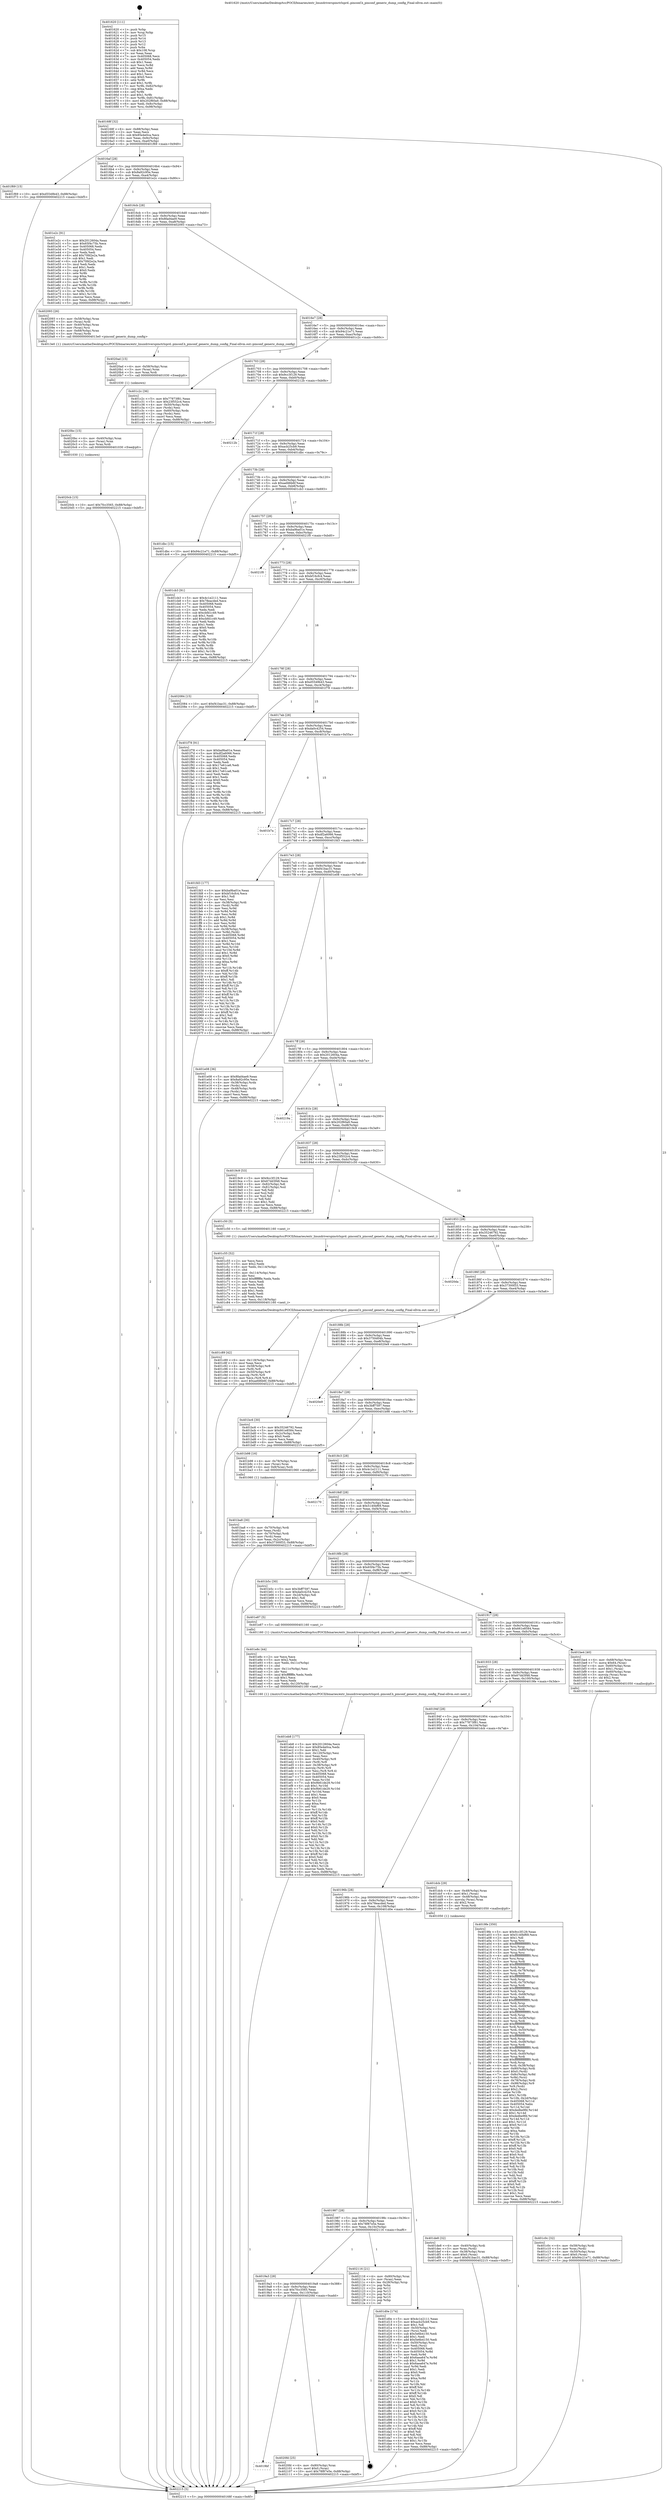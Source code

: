 digraph "0x401620" {
  label = "0x401620 (/mnt/c/Users/mathe/Desktop/tcc/POCII/binaries/extr_linuxdriverspinctrlsprd..pinconf.h_pinconf_generic_dump_config_Final-ollvm.out::main(0))"
  labelloc = "t"
  node[shape=record]

  Entry [label="",width=0.3,height=0.3,shape=circle,fillcolor=black,style=filled]
  "0x40168f" [label="{
     0x40168f [32]\l
     | [instrs]\l
     &nbsp;&nbsp;0x40168f \<+6\>: mov -0x88(%rbp),%eax\l
     &nbsp;&nbsp;0x401695 \<+2\>: mov %eax,%ecx\l
     &nbsp;&nbsp;0x401697 \<+6\>: sub $0x85e4e0ca,%ecx\l
     &nbsp;&nbsp;0x40169d \<+6\>: mov %eax,-0x9c(%rbp)\l
     &nbsp;&nbsp;0x4016a3 \<+6\>: mov %ecx,-0xa0(%rbp)\l
     &nbsp;&nbsp;0x4016a9 \<+6\>: je 0000000000401f69 \<main+0x949\>\l
  }"]
  "0x401f69" [label="{
     0x401f69 [15]\l
     | [instrs]\l
     &nbsp;&nbsp;0x401f69 \<+10\>: movl $0xd5549b43,-0x88(%rbp)\l
     &nbsp;&nbsp;0x401f73 \<+5\>: jmp 0000000000402215 \<main+0xbf5\>\l
  }"]
  "0x4016af" [label="{
     0x4016af [28]\l
     | [instrs]\l
     &nbsp;&nbsp;0x4016af \<+5\>: jmp 00000000004016b4 \<main+0x94\>\l
     &nbsp;&nbsp;0x4016b4 \<+6\>: mov -0x9c(%rbp),%eax\l
     &nbsp;&nbsp;0x4016ba \<+5\>: sub $0x8a92c95e,%eax\l
     &nbsp;&nbsp;0x4016bf \<+6\>: mov %eax,-0xa4(%rbp)\l
     &nbsp;&nbsp;0x4016c5 \<+6\>: je 0000000000401e2c \<main+0x80c\>\l
  }"]
  Exit [label="",width=0.3,height=0.3,shape=circle,fillcolor=black,style=filled,peripheries=2]
  "0x401e2c" [label="{
     0x401e2c [91]\l
     | [instrs]\l
     &nbsp;&nbsp;0x401e2c \<+5\>: mov $0x2012604a,%eax\l
     &nbsp;&nbsp;0x401e31 \<+5\>: mov $0x65f4c75b,%ecx\l
     &nbsp;&nbsp;0x401e36 \<+7\>: mov 0x405068,%edx\l
     &nbsp;&nbsp;0x401e3d \<+7\>: mov 0x405054,%esi\l
     &nbsp;&nbsp;0x401e44 \<+2\>: mov %edx,%edi\l
     &nbsp;&nbsp;0x401e46 \<+6\>: add $0x70fd2e2a,%edi\l
     &nbsp;&nbsp;0x401e4c \<+3\>: sub $0x1,%edi\l
     &nbsp;&nbsp;0x401e4f \<+6\>: sub $0x70fd2e2a,%edi\l
     &nbsp;&nbsp;0x401e55 \<+3\>: imul %edi,%edx\l
     &nbsp;&nbsp;0x401e58 \<+3\>: and $0x1,%edx\l
     &nbsp;&nbsp;0x401e5b \<+3\>: cmp $0x0,%edx\l
     &nbsp;&nbsp;0x401e5e \<+4\>: sete %r8b\l
     &nbsp;&nbsp;0x401e62 \<+3\>: cmp $0xa,%esi\l
     &nbsp;&nbsp;0x401e65 \<+4\>: setl %r9b\l
     &nbsp;&nbsp;0x401e69 \<+3\>: mov %r8b,%r10b\l
     &nbsp;&nbsp;0x401e6c \<+3\>: and %r9b,%r10b\l
     &nbsp;&nbsp;0x401e6f \<+3\>: xor %r9b,%r8b\l
     &nbsp;&nbsp;0x401e72 \<+3\>: or %r8b,%r10b\l
     &nbsp;&nbsp;0x401e75 \<+4\>: test $0x1,%r10b\l
     &nbsp;&nbsp;0x401e79 \<+3\>: cmovne %ecx,%eax\l
     &nbsp;&nbsp;0x401e7c \<+6\>: mov %eax,-0x88(%rbp)\l
     &nbsp;&nbsp;0x401e82 \<+5\>: jmp 0000000000402215 \<main+0xbf5\>\l
  }"]
  "0x4016cb" [label="{
     0x4016cb [28]\l
     | [instrs]\l
     &nbsp;&nbsp;0x4016cb \<+5\>: jmp 00000000004016d0 \<main+0xb0\>\l
     &nbsp;&nbsp;0x4016d0 \<+6\>: mov -0x9c(%rbp),%eax\l
     &nbsp;&nbsp;0x4016d6 \<+5\>: sub $0x8fad4ae9,%eax\l
     &nbsp;&nbsp;0x4016db \<+6\>: mov %eax,-0xa8(%rbp)\l
     &nbsp;&nbsp;0x4016e1 \<+6\>: je 0000000000402093 \<main+0xa73\>\l
  }"]
  "0x4019bf" [label="{
     0x4019bf\l
  }", style=dashed]
  "0x402093" [label="{
     0x402093 [26]\l
     | [instrs]\l
     &nbsp;&nbsp;0x402093 \<+4\>: mov -0x58(%rbp),%rax\l
     &nbsp;&nbsp;0x402097 \<+3\>: mov (%rax),%rdi\l
     &nbsp;&nbsp;0x40209a \<+4\>: mov -0x40(%rbp),%rax\l
     &nbsp;&nbsp;0x40209e \<+3\>: mov (%rax),%rsi\l
     &nbsp;&nbsp;0x4020a1 \<+4\>: mov -0x68(%rbp),%rax\l
     &nbsp;&nbsp;0x4020a5 \<+3\>: mov (%rax),%rdx\l
     &nbsp;&nbsp;0x4020a8 \<+5\>: call 00000000004013e0 \<pinconf_generic_dump_config\>\l
     | [calls]\l
     &nbsp;&nbsp;0x4013e0 \{1\} (/mnt/c/Users/mathe/Desktop/tcc/POCII/binaries/extr_linuxdriverspinctrlsprd..pinconf.h_pinconf_generic_dump_config_Final-ollvm.out::pinconf_generic_dump_config)\l
  }"]
  "0x4016e7" [label="{
     0x4016e7 [28]\l
     | [instrs]\l
     &nbsp;&nbsp;0x4016e7 \<+5\>: jmp 00000000004016ec \<main+0xcc\>\l
     &nbsp;&nbsp;0x4016ec \<+6\>: mov -0x9c(%rbp),%eax\l
     &nbsp;&nbsp;0x4016f2 \<+5\>: sub $0x94c21e71,%eax\l
     &nbsp;&nbsp;0x4016f7 \<+6\>: mov %eax,-0xac(%rbp)\l
     &nbsp;&nbsp;0x4016fd \<+6\>: je 0000000000401c2c \<main+0x60c\>\l
  }"]
  "0x4020fd" [label="{
     0x4020fd [25]\l
     | [instrs]\l
     &nbsp;&nbsp;0x4020fd \<+4\>: mov -0x80(%rbp),%rax\l
     &nbsp;&nbsp;0x402101 \<+6\>: movl $0x0,(%rax)\l
     &nbsp;&nbsp;0x402107 \<+10\>: movl $0x78f87e5e,-0x88(%rbp)\l
     &nbsp;&nbsp;0x402111 \<+5\>: jmp 0000000000402215 \<main+0xbf5\>\l
  }"]
  "0x401c2c" [label="{
     0x401c2c [36]\l
     | [instrs]\l
     &nbsp;&nbsp;0x401c2c \<+5\>: mov $0x77873f81,%eax\l
     &nbsp;&nbsp;0x401c31 \<+5\>: mov $0x23f552c4,%ecx\l
     &nbsp;&nbsp;0x401c36 \<+4\>: mov -0x50(%rbp),%rdx\l
     &nbsp;&nbsp;0x401c3a \<+2\>: mov (%rdx),%esi\l
     &nbsp;&nbsp;0x401c3c \<+4\>: mov -0x60(%rbp),%rdx\l
     &nbsp;&nbsp;0x401c40 \<+2\>: cmp (%rdx),%esi\l
     &nbsp;&nbsp;0x401c42 \<+3\>: cmovl %ecx,%eax\l
     &nbsp;&nbsp;0x401c45 \<+6\>: mov %eax,-0x88(%rbp)\l
     &nbsp;&nbsp;0x401c4b \<+5\>: jmp 0000000000402215 \<main+0xbf5\>\l
  }"]
  "0x401703" [label="{
     0x401703 [28]\l
     | [instrs]\l
     &nbsp;&nbsp;0x401703 \<+5\>: jmp 0000000000401708 \<main+0xe8\>\l
     &nbsp;&nbsp;0x401708 \<+6\>: mov -0x9c(%rbp),%eax\l
     &nbsp;&nbsp;0x40170e \<+5\>: sub $0x9cc3f129,%eax\l
     &nbsp;&nbsp;0x401713 \<+6\>: mov %eax,-0xb0(%rbp)\l
     &nbsp;&nbsp;0x401719 \<+6\>: je 000000000040212b \<main+0xb0b\>\l
  }"]
  "0x4019a3" [label="{
     0x4019a3 [28]\l
     | [instrs]\l
     &nbsp;&nbsp;0x4019a3 \<+5\>: jmp 00000000004019a8 \<main+0x388\>\l
     &nbsp;&nbsp;0x4019a8 \<+6\>: mov -0x9c(%rbp),%eax\l
     &nbsp;&nbsp;0x4019ae \<+5\>: sub $0x7fcc3565,%eax\l
     &nbsp;&nbsp;0x4019b3 \<+6\>: mov %eax,-0x110(%rbp)\l
     &nbsp;&nbsp;0x4019b9 \<+6\>: je 00000000004020fd \<main+0xadd\>\l
  }"]
  "0x40212b" [label="{
     0x40212b\l
  }", style=dashed]
  "0x40171f" [label="{
     0x40171f [28]\l
     | [instrs]\l
     &nbsp;&nbsp;0x40171f \<+5\>: jmp 0000000000401724 \<main+0x104\>\l
     &nbsp;&nbsp;0x401724 \<+6\>: mov -0x9c(%rbp),%eax\l
     &nbsp;&nbsp;0x40172a \<+5\>: sub $0xacb25cb9,%eax\l
     &nbsp;&nbsp;0x40172f \<+6\>: mov %eax,-0xb4(%rbp)\l
     &nbsp;&nbsp;0x401735 \<+6\>: je 0000000000401dbc \<main+0x79c\>\l
  }"]
  "0x402116" [label="{
     0x402116 [21]\l
     | [instrs]\l
     &nbsp;&nbsp;0x402116 \<+4\>: mov -0x80(%rbp),%rax\l
     &nbsp;&nbsp;0x40211a \<+2\>: mov (%rax),%eax\l
     &nbsp;&nbsp;0x40211c \<+4\>: lea -0x28(%rbp),%rsp\l
     &nbsp;&nbsp;0x402120 \<+1\>: pop %rbx\l
     &nbsp;&nbsp;0x402121 \<+2\>: pop %r12\l
     &nbsp;&nbsp;0x402123 \<+2\>: pop %r13\l
     &nbsp;&nbsp;0x402125 \<+2\>: pop %r14\l
     &nbsp;&nbsp;0x402127 \<+2\>: pop %r15\l
     &nbsp;&nbsp;0x402129 \<+1\>: pop %rbp\l
     &nbsp;&nbsp;0x40212a \<+1\>: ret\l
  }"]
  "0x401dbc" [label="{
     0x401dbc [15]\l
     | [instrs]\l
     &nbsp;&nbsp;0x401dbc \<+10\>: movl $0x94c21e71,-0x88(%rbp)\l
     &nbsp;&nbsp;0x401dc6 \<+5\>: jmp 0000000000402215 \<main+0xbf5\>\l
  }"]
  "0x40173b" [label="{
     0x40173b [28]\l
     | [instrs]\l
     &nbsp;&nbsp;0x40173b \<+5\>: jmp 0000000000401740 \<main+0x120\>\l
     &nbsp;&nbsp;0x401740 \<+6\>: mov -0x9c(%rbp),%eax\l
     &nbsp;&nbsp;0x401746 \<+5\>: sub $0xaefd6b6f,%eax\l
     &nbsp;&nbsp;0x40174b \<+6\>: mov %eax,-0xb8(%rbp)\l
     &nbsp;&nbsp;0x401751 \<+6\>: je 0000000000401cb3 \<main+0x693\>\l
  }"]
  "0x4020cb" [label="{
     0x4020cb [15]\l
     | [instrs]\l
     &nbsp;&nbsp;0x4020cb \<+10\>: movl $0x7fcc3565,-0x88(%rbp)\l
     &nbsp;&nbsp;0x4020d5 \<+5\>: jmp 0000000000402215 \<main+0xbf5\>\l
  }"]
  "0x401cb3" [label="{
     0x401cb3 [91]\l
     | [instrs]\l
     &nbsp;&nbsp;0x401cb3 \<+5\>: mov $0x4c1e2111,%eax\l
     &nbsp;&nbsp;0x401cb8 \<+5\>: mov $0x78eacded,%ecx\l
     &nbsp;&nbsp;0x401cbd \<+7\>: mov 0x405068,%edx\l
     &nbsp;&nbsp;0x401cc4 \<+7\>: mov 0x405054,%esi\l
     &nbsp;&nbsp;0x401ccb \<+2\>: mov %edx,%edi\l
     &nbsp;&nbsp;0x401ccd \<+6\>: sub $0xcbfd1c49,%edi\l
     &nbsp;&nbsp;0x401cd3 \<+3\>: sub $0x1,%edi\l
     &nbsp;&nbsp;0x401cd6 \<+6\>: add $0xcbfd1c49,%edi\l
     &nbsp;&nbsp;0x401cdc \<+3\>: imul %edi,%edx\l
     &nbsp;&nbsp;0x401cdf \<+3\>: and $0x1,%edx\l
     &nbsp;&nbsp;0x401ce2 \<+3\>: cmp $0x0,%edx\l
     &nbsp;&nbsp;0x401ce5 \<+4\>: sete %r8b\l
     &nbsp;&nbsp;0x401ce9 \<+3\>: cmp $0xa,%esi\l
     &nbsp;&nbsp;0x401cec \<+4\>: setl %r9b\l
     &nbsp;&nbsp;0x401cf0 \<+3\>: mov %r8b,%r10b\l
     &nbsp;&nbsp;0x401cf3 \<+3\>: and %r9b,%r10b\l
     &nbsp;&nbsp;0x401cf6 \<+3\>: xor %r9b,%r8b\l
     &nbsp;&nbsp;0x401cf9 \<+3\>: or %r8b,%r10b\l
     &nbsp;&nbsp;0x401cfc \<+4\>: test $0x1,%r10b\l
     &nbsp;&nbsp;0x401d00 \<+3\>: cmovne %ecx,%eax\l
     &nbsp;&nbsp;0x401d03 \<+6\>: mov %eax,-0x88(%rbp)\l
     &nbsp;&nbsp;0x401d09 \<+5\>: jmp 0000000000402215 \<main+0xbf5\>\l
  }"]
  "0x401757" [label="{
     0x401757 [28]\l
     | [instrs]\l
     &nbsp;&nbsp;0x401757 \<+5\>: jmp 000000000040175c \<main+0x13c\>\l
     &nbsp;&nbsp;0x40175c \<+6\>: mov -0x9c(%rbp),%eax\l
     &nbsp;&nbsp;0x401762 \<+5\>: sub $0xba9ba01e,%eax\l
     &nbsp;&nbsp;0x401767 \<+6\>: mov %eax,-0xbc(%rbp)\l
     &nbsp;&nbsp;0x40176d \<+6\>: je 00000000004021f0 \<main+0xbd0\>\l
  }"]
  "0x4020bc" [label="{
     0x4020bc [15]\l
     | [instrs]\l
     &nbsp;&nbsp;0x4020bc \<+4\>: mov -0x40(%rbp),%rax\l
     &nbsp;&nbsp;0x4020c0 \<+3\>: mov (%rax),%rax\l
     &nbsp;&nbsp;0x4020c3 \<+3\>: mov %rax,%rdi\l
     &nbsp;&nbsp;0x4020c6 \<+5\>: call 0000000000401030 \<free@plt\>\l
     | [calls]\l
     &nbsp;&nbsp;0x401030 \{1\} (unknown)\l
  }"]
  "0x4021f0" [label="{
     0x4021f0\l
  }", style=dashed]
  "0x401773" [label="{
     0x401773 [28]\l
     | [instrs]\l
     &nbsp;&nbsp;0x401773 \<+5\>: jmp 0000000000401778 \<main+0x158\>\l
     &nbsp;&nbsp;0x401778 \<+6\>: mov -0x9c(%rbp),%eax\l
     &nbsp;&nbsp;0x40177e \<+5\>: sub $0xbf16cfc4,%eax\l
     &nbsp;&nbsp;0x401783 \<+6\>: mov %eax,-0xc0(%rbp)\l
     &nbsp;&nbsp;0x401789 \<+6\>: je 0000000000402084 \<main+0xa64\>\l
  }"]
  "0x4020ad" [label="{
     0x4020ad [15]\l
     | [instrs]\l
     &nbsp;&nbsp;0x4020ad \<+4\>: mov -0x58(%rbp),%rax\l
     &nbsp;&nbsp;0x4020b1 \<+3\>: mov (%rax),%rax\l
     &nbsp;&nbsp;0x4020b4 \<+3\>: mov %rax,%rdi\l
     &nbsp;&nbsp;0x4020b7 \<+5\>: call 0000000000401030 \<free@plt\>\l
     | [calls]\l
     &nbsp;&nbsp;0x401030 \{1\} (unknown)\l
  }"]
  "0x402084" [label="{
     0x402084 [15]\l
     | [instrs]\l
     &nbsp;&nbsp;0x402084 \<+10\>: movl $0xf41bac31,-0x88(%rbp)\l
     &nbsp;&nbsp;0x40208e \<+5\>: jmp 0000000000402215 \<main+0xbf5\>\l
  }"]
  "0x40178f" [label="{
     0x40178f [28]\l
     | [instrs]\l
     &nbsp;&nbsp;0x40178f \<+5\>: jmp 0000000000401794 \<main+0x174\>\l
     &nbsp;&nbsp;0x401794 \<+6\>: mov -0x9c(%rbp),%eax\l
     &nbsp;&nbsp;0x40179a \<+5\>: sub $0xd5549b43,%eax\l
     &nbsp;&nbsp;0x40179f \<+6\>: mov %eax,-0xc4(%rbp)\l
     &nbsp;&nbsp;0x4017a5 \<+6\>: je 0000000000401f78 \<main+0x958\>\l
  }"]
  "0x401eb8" [label="{
     0x401eb8 [177]\l
     | [instrs]\l
     &nbsp;&nbsp;0x401eb8 \<+5\>: mov $0x2012604a,%ecx\l
     &nbsp;&nbsp;0x401ebd \<+5\>: mov $0x85e4e0ca,%edx\l
     &nbsp;&nbsp;0x401ec2 \<+3\>: mov $0x1,%dil\l
     &nbsp;&nbsp;0x401ec5 \<+6\>: mov -0x120(%rbp),%esi\l
     &nbsp;&nbsp;0x401ecb \<+3\>: imul %eax,%esi\l
     &nbsp;&nbsp;0x401ece \<+4\>: mov -0x40(%rbp),%r8\l
     &nbsp;&nbsp;0x401ed2 \<+3\>: mov (%r8),%r8\l
     &nbsp;&nbsp;0x401ed5 \<+4\>: mov -0x38(%rbp),%r9\l
     &nbsp;&nbsp;0x401ed9 \<+3\>: movslq (%r9),%r9\l
     &nbsp;&nbsp;0x401edc \<+4\>: mov %esi,(%r8,%r9,4)\l
     &nbsp;&nbsp;0x401ee0 \<+7\>: mov 0x405068,%eax\l
     &nbsp;&nbsp;0x401ee7 \<+7\>: mov 0x405054,%esi\l
     &nbsp;&nbsp;0x401eee \<+3\>: mov %eax,%r10d\l
     &nbsp;&nbsp;0x401ef1 \<+7\>: sub $0x9b61de29,%r10d\l
     &nbsp;&nbsp;0x401ef8 \<+4\>: sub $0x1,%r10d\l
     &nbsp;&nbsp;0x401efc \<+7\>: add $0x9b61de29,%r10d\l
     &nbsp;&nbsp;0x401f03 \<+4\>: imul %r10d,%eax\l
     &nbsp;&nbsp;0x401f07 \<+3\>: and $0x1,%eax\l
     &nbsp;&nbsp;0x401f0a \<+3\>: cmp $0x0,%eax\l
     &nbsp;&nbsp;0x401f0d \<+4\>: sete %r11b\l
     &nbsp;&nbsp;0x401f11 \<+3\>: cmp $0xa,%esi\l
     &nbsp;&nbsp;0x401f14 \<+3\>: setl %bl\l
     &nbsp;&nbsp;0x401f17 \<+3\>: mov %r11b,%r14b\l
     &nbsp;&nbsp;0x401f1a \<+4\>: xor $0xff,%r14b\l
     &nbsp;&nbsp;0x401f1e \<+3\>: mov %bl,%r15b\l
     &nbsp;&nbsp;0x401f21 \<+4\>: xor $0xff,%r15b\l
     &nbsp;&nbsp;0x401f25 \<+4\>: xor $0x0,%dil\l
     &nbsp;&nbsp;0x401f29 \<+3\>: mov %r14b,%r12b\l
     &nbsp;&nbsp;0x401f2c \<+4\>: and $0x0,%r12b\l
     &nbsp;&nbsp;0x401f30 \<+3\>: and %dil,%r11b\l
     &nbsp;&nbsp;0x401f33 \<+3\>: mov %r15b,%r13b\l
     &nbsp;&nbsp;0x401f36 \<+4\>: and $0x0,%r13b\l
     &nbsp;&nbsp;0x401f3a \<+3\>: and %dil,%bl\l
     &nbsp;&nbsp;0x401f3d \<+3\>: or %r11b,%r12b\l
     &nbsp;&nbsp;0x401f40 \<+3\>: or %bl,%r13b\l
     &nbsp;&nbsp;0x401f43 \<+3\>: xor %r13b,%r12b\l
     &nbsp;&nbsp;0x401f46 \<+3\>: or %r15b,%r14b\l
     &nbsp;&nbsp;0x401f49 \<+4\>: xor $0xff,%r14b\l
     &nbsp;&nbsp;0x401f4d \<+4\>: or $0x0,%dil\l
     &nbsp;&nbsp;0x401f51 \<+3\>: and %dil,%r14b\l
     &nbsp;&nbsp;0x401f54 \<+3\>: or %r14b,%r12b\l
     &nbsp;&nbsp;0x401f57 \<+4\>: test $0x1,%r12b\l
     &nbsp;&nbsp;0x401f5b \<+3\>: cmovne %edx,%ecx\l
     &nbsp;&nbsp;0x401f5e \<+6\>: mov %ecx,-0x88(%rbp)\l
     &nbsp;&nbsp;0x401f64 \<+5\>: jmp 0000000000402215 \<main+0xbf5\>\l
  }"]
  "0x401f78" [label="{
     0x401f78 [91]\l
     | [instrs]\l
     &nbsp;&nbsp;0x401f78 \<+5\>: mov $0xba9ba01e,%eax\l
     &nbsp;&nbsp;0x401f7d \<+5\>: mov $0xdf2a6066,%ecx\l
     &nbsp;&nbsp;0x401f82 \<+7\>: mov 0x405068,%edx\l
     &nbsp;&nbsp;0x401f89 \<+7\>: mov 0x405054,%esi\l
     &nbsp;&nbsp;0x401f90 \<+2\>: mov %edx,%edi\l
     &nbsp;&nbsp;0x401f92 \<+6\>: sub $0x17e61ca6,%edi\l
     &nbsp;&nbsp;0x401f98 \<+3\>: sub $0x1,%edi\l
     &nbsp;&nbsp;0x401f9b \<+6\>: add $0x17e61ca6,%edi\l
     &nbsp;&nbsp;0x401fa1 \<+3\>: imul %edi,%edx\l
     &nbsp;&nbsp;0x401fa4 \<+3\>: and $0x1,%edx\l
     &nbsp;&nbsp;0x401fa7 \<+3\>: cmp $0x0,%edx\l
     &nbsp;&nbsp;0x401faa \<+4\>: sete %r8b\l
     &nbsp;&nbsp;0x401fae \<+3\>: cmp $0xa,%esi\l
     &nbsp;&nbsp;0x401fb1 \<+4\>: setl %r9b\l
     &nbsp;&nbsp;0x401fb5 \<+3\>: mov %r8b,%r10b\l
     &nbsp;&nbsp;0x401fb8 \<+3\>: and %r9b,%r10b\l
     &nbsp;&nbsp;0x401fbb \<+3\>: xor %r9b,%r8b\l
     &nbsp;&nbsp;0x401fbe \<+3\>: or %r8b,%r10b\l
     &nbsp;&nbsp;0x401fc1 \<+4\>: test $0x1,%r10b\l
     &nbsp;&nbsp;0x401fc5 \<+3\>: cmovne %ecx,%eax\l
     &nbsp;&nbsp;0x401fc8 \<+6\>: mov %eax,-0x88(%rbp)\l
     &nbsp;&nbsp;0x401fce \<+5\>: jmp 0000000000402215 \<main+0xbf5\>\l
  }"]
  "0x4017ab" [label="{
     0x4017ab [28]\l
     | [instrs]\l
     &nbsp;&nbsp;0x4017ab \<+5\>: jmp 00000000004017b0 \<main+0x190\>\l
     &nbsp;&nbsp;0x4017b0 \<+6\>: mov -0x9c(%rbp),%eax\l
     &nbsp;&nbsp;0x4017b6 \<+5\>: sub $0xda0c4254,%eax\l
     &nbsp;&nbsp;0x4017bb \<+6\>: mov %eax,-0xc8(%rbp)\l
     &nbsp;&nbsp;0x4017c1 \<+6\>: je 0000000000401b7a \<main+0x55a\>\l
  }"]
  "0x401e8c" [label="{
     0x401e8c [44]\l
     | [instrs]\l
     &nbsp;&nbsp;0x401e8c \<+2\>: xor %ecx,%ecx\l
     &nbsp;&nbsp;0x401e8e \<+5\>: mov $0x2,%edx\l
     &nbsp;&nbsp;0x401e93 \<+6\>: mov %edx,-0x11c(%rbp)\l
     &nbsp;&nbsp;0x401e99 \<+1\>: cltd\l
     &nbsp;&nbsp;0x401e9a \<+6\>: mov -0x11c(%rbp),%esi\l
     &nbsp;&nbsp;0x401ea0 \<+2\>: idiv %esi\l
     &nbsp;&nbsp;0x401ea2 \<+6\>: imul $0xfffffffe,%edx,%edx\l
     &nbsp;&nbsp;0x401ea8 \<+3\>: sub $0x1,%ecx\l
     &nbsp;&nbsp;0x401eab \<+2\>: sub %ecx,%edx\l
     &nbsp;&nbsp;0x401ead \<+6\>: mov %edx,-0x120(%rbp)\l
     &nbsp;&nbsp;0x401eb3 \<+5\>: call 0000000000401160 \<next_i\>\l
     | [calls]\l
     &nbsp;&nbsp;0x401160 \{1\} (/mnt/c/Users/mathe/Desktop/tcc/POCII/binaries/extr_linuxdriverspinctrlsprd..pinconf.h_pinconf_generic_dump_config_Final-ollvm.out::next_i)\l
  }"]
  "0x401b7a" [label="{
     0x401b7a\l
  }", style=dashed]
  "0x4017c7" [label="{
     0x4017c7 [28]\l
     | [instrs]\l
     &nbsp;&nbsp;0x4017c7 \<+5\>: jmp 00000000004017cc \<main+0x1ac\>\l
     &nbsp;&nbsp;0x4017cc \<+6\>: mov -0x9c(%rbp),%eax\l
     &nbsp;&nbsp;0x4017d2 \<+5\>: sub $0xdf2a6066,%eax\l
     &nbsp;&nbsp;0x4017d7 \<+6\>: mov %eax,-0xcc(%rbp)\l
     &nbsp;&nbsp;0x4017dd \<+6\>: je 0000000000401fd3 \<main+0x9b3\>\l
  }"]
  "0x401de8" [label="{
     0x401de8 [32]\l
     | [instrs]\l
     &nbsp;&nbsp;0x401de8 \<+4\>: mov -0x40(%rbp),%rdi\l
     &nbsp;&nbsp;0x401dec \<+3\>: mov %rax,(%rdi)\l
     &nbsp;&nbsp;0x401def \<+4\>: mov -0x38(%rbp),%rax\l
     &nbsp;&nbsp;0x401df3 \<+6\>: movl $0x0,(%rax)\l
     &nbsp;&nbsp;0x401df9 \<+10\>: movl $0xf41bac31,-0x88(%rbp)\l
     &nbsp;&nbsp;0x401e03 \<+5\>: jmp 0000000000402215 \<main+0xbf5\>\l
  }"]
  "0x401fd3" [label="{
     0x401fd3 [177]\l
     | [instrs]\l
     &nbsp;&nbsp;0x401fd3 \<+5\>: mov $0xba9ba01e,%eax\l
     &nbsp;&nbsp;0x401fd8 \<+5\>: mov $0xbf16cfc4,%ecx\l
     &nbsp;&nbsp;0x401fdd \<+2\>: mov $0x1,%dl\l
     &nbsp;&nbsp;0x401fdf \<+2\>: xor %esi,%esi\l
     &nbsp;&nbsp;0x401fe1 \<+4\>: mov -0x38(%rbp),%rdi\l
     &nbsp;&nbsp;0x401fe5 \<+3\>: mov (%rdi),%r8d\l
     &nbsp;&nbsp;0x401fe8 \<+3\>: mov %esi,%r9d\l
     &nbsp;&nbsp;0x401feb \<+3\>: sub %r8d,%r9d\l
     &nbsp;&nbsp;0x401fee \<+3\>: mov %esi,%r8d\l
     &nbsp;&nbsp;0x401ff1 \<+4\>: sub $0x1,%r8d\l
     &nbsp;&nbsp;0x401ff5 \<+3\>: add %r8d,%r9d\l
     &nbsp;&nbsp;0x401ff8 \<+3\>: mov %esi,%r8d\l
     &nbsp;&nbsp;0x401ffb \<+3\>: sub %r9d,%r8d\l
     &nbsp;&nbsp;0x401ffe \<+4\>: mov -0x38(%rbp),%rdi\l
     &nbsp;&nbsp;0x402002 \<+3\>: mov %r8d,(%rdi)\l
     &nbsp;&nbsp;0x402005 \<+8\>: mov 0x405068,%r8d\l
     &nbsp;&nbsp;0x40200d \<+8\>: mov 0x405054,%r9d\l
     &nbsp;&nbsp;0x402015 \<+3\>: sub $0x1,%esi\l
     &nbsp;&nbsp;0x402018 \<+3\>: mov %r8d,%r10d\l
     &nbsp;&nbsp;0x40201b \<+3\>: add %esi,%r10d\l
     &nbsp;&nbsp;0x40201e \<+4\>: imul %r10d,%r8d\l
     &nbsp;&nbsp;0x402022 \<+4\>: and $0x1,%r8d\l
     &nbsp;&nbsp;0x402026 \<+4\>: cmp $0x0,%r8d\l
     &nbsp;&nbsp;0x40202a \<+4\>: sete %r11b\l
     &nbsp;&nbsp;0x40202e \<+4\>: cmp $0xa,%r9d\l
     &nbsp;&nbsp;0x402032 \<+3\>: setl %bl\l
     &nbsp;&nbsp;0x402035 \<+3\>: mov %r11b,%r14b\l
     &nbsp;&nbsp;0x402038 \<+4\>: xor $0xff,%r14b\l
     &nbsp;&nbsp;0x40203c \<+3\>: mov %bl,%r15b\l
     &nbsp;&nbsp;0x40203f \<+4\>: xor $0xff,%r15b\l
     &nbsp;&nbsp;0x402043 \<+3\>: xor $0x1,%dl\l
     &nbsp;&nbsp;0x402046 \<+3\>: mov %r14b,%r12b\l
     &nbsp;&nbsp;0x402049 \<+4\>: and $0xff,%r12b\l
     &nbsp;&nbsp;0x40204d \<+3\>: and %dl,%r11b\l
     &nbsp;&nbsp;0x402050 \<+3\>: mov %r15b,%r13b\l
     &nbsp;&nbsp;0x402053 \<+4\>: and $0xff,%r13b\l
     &nbsp;&nbsp;0x402057 \<+2\>: and %dl,%bl\l
     &nbsp;&nbsp;0x402059 \<+3\>: or %r11b,%r12b\l
     &nbsp;&nbsp;0x40205c \<+3\>: or %bl,%r13b\l
     &nbsp;&nbsp;0x40205f \<+3\>: xor %r13b,%r12b\l
     &nbsp;&nbsp;0x402062 \<+3\>: or %r15b,%r14b\l
     &nbsp;&nbsp;0x402065 \<+4\>: xor $0xff,%r14b\l
     &nbsp;&nbsp;0x402069 \<+3\>: or $0x1,%dl\l
     &nbsp;&nbsp;0x40206c \<+3\>: and %dl,%r14b\l
     &nbsp;&nbsp;0x40206f \<+3\>: or %r14b,%r12b\l
     &nbsp;&nbsp;0x402072 \<+4\>: test $0x1,%r12b\l
     &nbsp;&nbsp;0x402076 \<+3\>: cmovne %ecx,%eax\l
     &nbsp;&nbsp;0x402079 \<+6\>: mov %eax,-0x88(%rbp)\l
     &nbsp;&nbsp;0x40207f \<+5\>: jmp 0000000000402215 \<main+0xbf5\>\l
  }"]
  "0x4017e3" [label="{
     0x4017e3 [28]\l
     | [instrs]\l
     &nbsp;&nbsp;0x4017e3 \<+5\>: jmp 00000000004017e8 \<main+0x1c8\>\l
     &nbsp;&nbsp;0x4017e8 \<+6\>: mov -0x9c(%rbp),%eax\l
     &nbsp;&nbsp;0x4017ee \<+5\>: sub $0xf41bac31,%eax\l
     &nbsp;&nbsp;0x4017f3 \<+6\>: mov %eax,-0xd0(%rbp)\l
     &nbsp;&nbsp;0x4017f9 \<+6\>: je 0000000000401e08 \<main+0x7e8\>\l
  }"]
  "0x401987" [label="{
     0x401987 [28]\l
     | [instrs]\l
     &nbsp;&nbsp;0x401987 \<+5\>: jmp 000000000040198c \<main+0x36c\>\l
     &nbsp;&nbsp;0x40198c \<+6\>: mov -0x9c(%rbp),%eax\l
     &nbsp;&nbsp;0x401992 \<+5\>: sub $0x78f87e5e,%eax\l
     &nbsp;&nbsp;0x401997 \<+6\>: mov %eax,-0x10c(%rbp)\l
     &nbsp;&nbsp;0x40199d \<+6\>: je 0000000000402116 \<main+0xaf6\>\l
  }"]
  "0x401e08" [label="{
     0x401e08 [36]\l
     | [instrs]\l
     &nbsp;&nbsp;0x401e08 \<+5\>: mov $0x8fad4ae9,%eax\l
     &nbsp;&nbsp;0x401e0d \<+5\>: mov $0x8a92c95e,%ecx\l
     &nbsp;&nbsp;0x401e12 \<+4\>: mov -0x38(%rbp),%rdx\l
     &nbsp;&nbsp;0x401e16 \<+2\>: mov (%rdx),%esi\l
     &nbsp;&nbsp;0x401e18 \<+4\>: mov -0x48(%rbp),%rdx\l
     &nbsp;&nbsp;0x401e1c \<+2\>: cmp (%rdx),%esi\l
     &nbsp;&nbsp;0x401e1e \<+3\>: cmovl %ecx,%eax\l
     &nbsp;&nbsp;0x401e21 \<+6\>: mov %eax,-0x88(%rbp)\l
     &nbsp;&nbsp;0x401e27 \<+5\>: jmp 0000000000402215 \<main+0xbf5\>\l
  }"]
  "0x4017ff" [label="{
     0x4017ff [28]\l
     | [instrs]\l
     &nbsp;&nbsp;0x4017ff \<+5\>: jmp 0000000000401804 \<main+0x1e4\>\l
     &nbsp;&nbsp;0x401804 \<+6\>: mov -0x9c(%rbp),%eax\l
     &nbsp;&nbsp;0x40180a \<+5\>: sub $0x2012604a,%eax\l
     &nbsp;&nbsp;0x40180f \<+6\>: mov %eax,-0xd4(%rbp)\l
     &nbsp;&nbsp;0x401815 \<+6\>: je 000000000040219a \<main+0xb7a\>\l
  }"]
  "0x401d0e" [label="{
     0x401d0e [174]\l
     | [instrs]\l
     &nbsp;&nbsp;0x401d0e \<+5\>: mov $0x4c1e2111,%eax\l
     &nbsp;&nbsp;0x401d13 \<+5\>: mov $0xacb25cb9,%ecx\l
     &nbsp;&nbsp;0x401d18 \<+2\>: mov $0x1,%dl\l
     &nbsp;&nbsp;0x401d1a \<+4\>: mov -0x50(%rbp),%rsi\l
     &nbsp;&nbsp;0x401d1e \<+2\>: mov (%rsi),%edi\l
     &nbsp;&nbsp;0x401d20 \<+6\>: sub $0x5e6b4150,%edi\l
     &nbsp;&nbsp;0x401d26 \<+3\>: add $0x1,%edi\l
     &nbsp;&nbsp;0x401d29 \<+6\>: add $0x5e6b4150,%edi\l
     &nbsp;&nbsp;0x401d2f \<+4\>: mov -0x50(%rbp),%rsi\l
     &nbsp;&nbsp;0x401d33 \<+2\>: mov %edi,(%rsi)\l
     &nbsp;&nbsp;0x401d35 \<+7\>: mov 0x405068,%edi\l
     &nbsp;&nbsp;0x401d3c \<+8\>: mov 0x405054,%r8d\l
     &nbsp;&nbsp;0x401d44 \<+3\>: mov %edi,%r9d\l
     &nbsp;&nbsp;0x401d47 \<+7\>: add $0x6aea647e,%r9d\l
     &nbsp;&nbsp;0x401d4e \<+4\>: sub $0x1,%r9d\l
     &nbsp;&nbsp;0x401d52 \<+7\>: sub $0x6aea647e,%r9d\l
     &nbsp;&nbsp;0x401d59 \<+4\>: imul %r9d,%edi\l
     &nbsp;&nbsp;0x401d5d \<+3\>: and $0x1,%edi\l
     &nbsp;&nbsp;0x401d60 \<+3\>: cmp $0x0,%edi\l
     &nbsp;&nbsp;0x401d63 \<+4\>: sete %r10b\l
     &nbsp;&nbsp;0x401d67 \<+4\>: cmp $0xa,%r8d\l
     &nbsp;&nbsp;0x401d6b \<+4\>: setl %r11b\l
     &nbsp;&nbsp;0x401d6f \<+3\>: mov %r10b,%bl\l
     &nbsp;&nbsp;0x401d72 \<+3\>: xor $0xff,%bl\l
     &nbsp;&nbsp;0x401d75 \<+3\>: mov %r11b,%r14b\l
     &nbsp;&nbsp;0x401d78 \<+4\>: xor $0xff,%r14b\l
     &nbsp;&nbsp;0x401d7c \<+3\>: xor $0x0,%dl\l
     &nbsp;&nbsp;0x401d7f \<+3\>: mov %bl,%r15b\l
     &nbsp;&nbsp;0x401d82 \<+4\>: and $0x0,%r15b\l
     &nbsp;&nbsp;0x401d86 \<+3\>: and %dl,%r10b\l
     &nbsp;&nbsp;0x401d89 \<+3\>: mov %r14b,%r12b\l
     &nbsp;&nbsp;0x401d8c \<+4\>: and $0x0,%r12b\l
     &nbsp;&nbsp;0x401d90 \<+3\>: and %dl,%r11b\l
     &nbsp;&nbsp;0x401d93 \<+3\>: or %r10b,%r15b\l
     &nbsp;&nbsp;0x401d96 \<+3\>: or %r11b,%r12b\l
     &nbsp;&nbsp;0x401d99 \<+3\>: xor %r12b,%r15b\l
     &nbsp;&nbsp;0x401d9c \<+3\>: or %r14b,%bl\l
     &nbsp;&nbsp;0x401d9f \<+3\>: xor $0xff,%bl\l
     &nbsp;&nbsp;0x401da2 \<+3\>: or $0x0,%dl\l
     &nbsp;&nbsp;0x401da5 \<+2\>: and %dl,%bl\l
     &nbsp;&nbsp;0x401da7 \<+3\>: or %bl,%r15b\l
     &nbsp;&nbsp;0x401daa \<+4\>: test $0x1,%r15b\l
     &nbsp;&nbsp;0x401dae \<+3\>: cmovne %ecx,%eax\l
     &nbsp;&nbsp;0x401db1 \<+6\>: mov %eax,-0x88(%rbp)\l
     &nbsp;&nbsp;0x401db7 \<+5\>: jmp 0000000000402215 \<main+0xbf5\>\l
  }"]
  "0x40219a" [label="{
     0x40219a\l
  }", style=dashed]
  "0x40181b" [label="{
     0x40181b [28]\l
     | [instrs]\l
     &nbsp;&nbsp;0x40181b \<+5\>: jmp 0000000000401820 \<main+0x200\>\l
     &nbsp;&nbsp;0x401820 \<+6\>: mov -0x9c(%rbp),%eax\l
     &nbsp;&nbsp;0x401826 \<+5\>: sub $0x202f60a9,%eax\l
     &nbsp;&nbsp;0x40182b \<+6\>: mov %eax,-0xd8(%rbp)\l
     &nbsp;&nbsp;0x401831 \<+6\>: je 00000000004019c9 \<main+0x3a9\>\l
  }"]
  "0x40196b" [label="{
     0x40196b [28]\l
     | [instrs]\l
     &nbsp;&nbsp;0x40196b \<+5\>: jmp 0000000000401970 \<main+0x350\>\l
     &nbsp;&nbsp;0x401970 \<+6\>: mov -0x9c(%rbp),%eax\l
     &nbsp;&nbsp;0x401976 \<+5\>: sub $0x78eacded,%eax\l
     &nbsp;&nbsp;0x40197b \<+6\>: mov %eax,-0x108(%rbp)\l
     &nbsp;&nbsp;0x401981 \<+6\>: je 0000000000401d0e \<main+0x6ee\>\l
  }"]
  "0x4019c9" [label="{
     0x4019c9 [53]\l
     | [instrs]\l
     &nbsp;&nbsp;0x4019c9 \<+5\>: mov $0x9cc3f129,%eax\l
     &nbsp;&nbsp;0x4019ce \<+5\>: mov $0x67dd3f48,%ecx\l
     &nbsp;&nbsp;0x4019d3 \<+6\>: mov -0x82(%rbp),%dl\l
     &nbsp;&nbsp;0x4019d9 \<+7\>: mov -0x81(%rbp),%sil\l
     &nbsp;&nbsp;0x4019e0 \<+3\>: mov %dl,%dil\l
     &nbsp;&nbsp;0x4019e3 \<+3\>: and %sil,%dil\l
     &nbsp;&nbsp;0x4019e6 \<+3\>: xor %sil,%dl\l
     &nbsp;&nbsp;0x4019e9 \<+3\>: or %dl,%dil\l
     &nbsp;&nbsp;0x4019ec \<+4\>: test $0x1,%dil\l
     &nbsp;&nbsp;0x4019f0 \<+3\>: cmovne %ecx,%eax\l
     &nbsp;&nbsp;0x4019f3 \<+6\>: mov %eax,-0x88(%rbp)\l
     &nbsp;&nbsp;0x4019f9 \<+5\>: jmp 0000000000402215 \<main+0xbf5\>\l
  }"]
  "0x401837" [label="{
     0x401837 [28]\l
     | [instrs]\l
     &nbsp;&nbsp;0x401837 \<+5\>: jmp 000000000040183c \<main+0x21c\>\l
     &nbsp;&nbsp;0x40183c \<+6\>: mov -0x9c(%rbp),%eax\l
     &nbsp;&nbsp;0x401842 \<+5\>: sub $0x23f552c4,%eax\l
     &nbsp;&nbsp;0x401847 \<+6\>: mov %eax,-0xdc(%rbp)\l
     &nbsp;&nbsp;0x40184d \<+6\>: je 0000000000401c50 \<main+0x630\>\l
  }"]
  "0x402215" [label="{
     0x402215 [5]\l
     | [instrs]\l
     &nbsp;&nbsp;0x402215 \<+5\>: jmp 000000000040168f \<main+0x6f\>\l
  }"]
  "0x401620" [label="{
     0x401620 [111]\l
     | [instrs]\l
     &nbsp;&nbsp;0x401620 \<+1\>: push %rbp\l
     &nbsp;&nbsp;0x401621 \<+3\>: mov %rsp,%rbp\l
     &nbsp;&nbsp;0x401624 \<+2\>: push %r15\l
     &nbsp;&nbsp;0x401626 \<+2\>: push %r14\l
     &nbsp;&nbsp;0x401628 \<+2\>: push %r13\l
     &nbsp;&nbsp;0x40162a \<+2\>: push %r12\l
     &nbsp;&nbsp;0x40162c \<+1\>: push %rbx\l
     &nbsp;&nbsp;0x40162d \<+7\>: sub $0x108,%rsp\l
     &nbsp;&nbsp;0x401634 \<+2\>: xor %eax,%eax\l
     &nbsp;&nbsp;0x401636 \<+7\>: mov 0x405068,%ecx\l
     &nbsp;&nbsp;0x40163d \<+7\>: mov 0x405054,%edx\l
     &nbsp;&nbsp;0x401644 \<+3\>: sub $0x1,%eax\l
     &nbsp;&nbsp;0x401647 \<+3\>: mov %ecx,%r8d\l
     &nbsp;&nbsp;0x40164a \<+3\>: add %eax,%r8d\l
     &nbsp;&nbsp;0x40164d \<+4\>: imul %r8d,%ecx\l
     &nbsp;&nbsp;0x401651 \<+3\>: and $0x1,%ecx\l
     &nbsp;&nbsp;0x401654 \<+3\>: cmp $0x0,%ecx\l
     &nbsp;&nbsp;0x401657 \<+4\>: sete %r9b\l
     &nbsp;&nbsp;0x40165b \<+4\>: and $0x1,%r9b\l
     &nbsp;&nbsp;0x40165f \<+7\>: mov %r9b,-0x82(%rbp)\l
     &nbsp;&nbsp;0x401666 \<+3\>: cmp $0xa,%edx\l
     &nbsp;&nbsp;0x401669 \<+4\>: setl %r9b\l
     &nbsp;&nbsp;0x40166d \<+4\>: and $0x1,%r9b\l
     &nbsp;&nbsp;0x401671 \<+7\>: mov %r9b,-0x81(%rbp)\l
     &nbsp;&nbsp;0x401678 \<+10\>: movl $0x202f60a9,-0x88(%rbp)\l
     &nbsp;&nbsp;0x401682 \<+6\>: mov %edi,-0x8c(%rbp)\l
     &nbsp;&nbsp;0x401688 \<+7\>: mov %rsi,-0x98(%rbp)\l
  }"]
  "0x401dcb" [label="{
     0x401dcb [29]\l
     | [instrs]\l
     &nbsp;&nbsp;0x401dcb \<+4\>: mov -0x48(%rbp),%rax\l
     &nbsp;&nbsp;0x401dcf \<+6\>: movl $0x1,(%rax)\l
     &nbsp;&nbsp;0x401dd5 \<+4\>: mov -0x48(%rbp),%rax\l
     &nbsp;&nbsp;0x401dd9 \<+3\>: movslq (%rax),%rax\l
     &nbsp;&nbsp;0x401ddc \<+4\>: shl $0x2,%rax\l
     &nbsp;&nbsp;0x401de0 \<+3\>: mov %rax,%rdi\l
     &nbsp;&nbsp;0x401de3 \<+5\>: call 0000000000401050 \<malloc@plt\>\l
     | [calls]\l
     &nbsp;&nbsp;0x401050 \{1\} (unknown)\l
  }"]
  "0x401c50" [label="{
     0x401c50 [5]\l
     | [instrs]\l
     &nbsp;&nbsp;0x401c50 \<+5\>: call 0000000000401160 \<next_i\>\l
     | [calls]\l
     &nbsp;&nbsp;0x401160 \{1\} (/mnt/c/Users/mathe/Desktop/tcc/POCII/binaries/extr_linuxdriverspinctrlsprd..pinconf.h_pinconf_generic_dump_config_Final-ollvm.out::next_i)\l
  }"]
  "0x401853" [label="{
     0x401853 [28]\l
     | [instrs]\l
     &nbsp;&nbsp;0x401853 \<+5\>: jmp 0000000000401858 \<main+0x238\>\l
     &nbsp;&nbsp;0x401858 \<+6\>: mov -0x9c(%rbp),%eax\l
     &nbsp;&nbsp;0x40185e \<+5\>: sub $0x35246792,%eax\l
     &nbsp;&nbsp;0x401863 \<+6\>: mov %eax,-0xe0(%rbp)\l
     &nbsp;&nbsp;0x401869 \<+6\>: je 00000000004020da \<main+0xaba\>\l
  }"]
  "0x401c89" [label="{
     0x401c89 [42]\l
     | [instrs]\l
     &nbsp;&nbsp;0x401c89 \<+6\>: mov -0x118(%rbp),%ecx\l
     &nbsp;&nbsp;0x401c8f \<+3\>: imul %eax,%ecx\l
     &nbsp;&nbsp;0x401c92 \<+4\>: mov -0x58(%rbp),%r8\l
     &nbsp;&nbsp;0x401c96 \<+3\>: mov (%r8),%r8\l
     &nbsp;&nbsp;0x401c99 \<+4\>: mov -0x50(%rbp),%r9\l
     &nbsp;&nbsp;0x401c9d \<+3\>: movslq (%r9),%r9\l
     &nbsp;&nbsp;0x401ca0 \<+4\>: mov %ecx,(%r8,%r9,4)\l
     &nbsp;&nbsp;0x401ca4 \<+10\>: movl $0xaefd6b6f,-0x88(%rbp)\l
     &nbsp;&nbsp;0x401cae \<+5\>: jmp 0000000000402215 \<main+0xbf5\>\l
  }"]
  "0x4020da" [label="{
     0x4020da\l
  }", style=dashed]
  "0x40186f" [label="{
     0x40186f [28]\l
     | [instrs]\l
     &nbsp;&nbsp;0x40186f \<+5\>: jmp 0000000000401874 \<main+0x254\>\l
     &nbsp;&nbsp;0x401874 \<+6\>: mov -0x9c(%rbp),%eax\l
     &nbsp;&nbsp;0x40187a \<+5\>: sub $0x37300f33,%eax\l
     &nbsp;&nbsp;0x40187f \<+6\>: mov %eax,-0xe4(%rbp)\l
     &nbsp;&nbsp;0x401885 \<+6\>: je 0000000000401bc6 \<main+0x5a6\>\l
  }"]
  "0x401c55" [label="{
     0x401c55 [52]\l
     | [instrs]\l
     &nbsp;&nbsp;0x401c55 \<+2\>: xor %ecx,%ecx\l
     &nbsp;&nbsp;0x401c57 \<+5\>: mov $0x2,%edx\l
     &nbsp;&nbsp;0x401c5c \<+6\>: mov %edx,-0x114(%rbp)\l
     &nbsp;&nbsp;0x401c62 \<+1\>: cltd\l
     &nbsp;&nbsp;0x401c63 \<+6\>: mov -0x114(%rbp),%esi\l
     &nbsp;&nbsp;0x401c69 \<+2\>: idiv %esi\l
     &nbsp;&nbsp;0x401c6b \<+6\>: imul $0xfffffffe,%edx,%edx\l
     &nbsp;&nbsp;0x401c71 \<+2\>: mov %ecx,%edi\l
     &nbsp;&nbsp;0x401c73 \<+2\>: sub %edx,%edi\l
     &nbsp;&nbsp;0x401c75 \<+2\>: mov %ecx,%edx\l
     &nbsp;&nbsp;0x401c77 \<+3\>: sub $0x1,%edx\l
     &nbsp;&nbsp;0x401c7a \<+2\>: add %edx,%edi\l
     &nbsp;&nbsp;0x401c7c \<+2\>: sub %edi,%ecx\l
     &nbsp;&nbsp;0x401c7e \<+6\>: mov %ecx,-0x118(%rbp)\l
     &nbsp;&nbsp;0x401c84 \<+5\>: call 0000000000401160 \<next_i\>\l
     | [calls]\l
     &nbsp;&nbsp;0x401160 \{1\} (/mnt/c/Users/mathe/Desktop/tcc/POCII/binaries/extr_linuxdriverspinctrlsprd..pinconf.h_pinconf_generic_dump_config_Final-ollvm.out::next_i)\l
  }"]
  "0x401bc6" [label="{
     0x401bc6 [30]\l
     | [instrs]\l
     &nbsp;&nbsp;0x401bc6 \<+5\>: mov $0x35246792,%eax\l
     &nbsp;&nbsp;0x401bcb \<+5\>: mov $0x661e8584,%ecx\l
     &nbsp;&nbsp;0x401bd0 \<+3\>: mov -0x2c(%rbp),%edx\l
     &nbsp;&nbsp;0x401bd3 \<+3\>: cmp $0x0,%edx\l
     &nbsp;&nbsp;0x401bd6 \<+3\>: cmove %ecx,%eax\l
     &nbsp;&nbsp;0x401bd9 \<+6\>: mov %eax,-0x88(%rbp)\l
     &nbsp;&nbsp;0x401bdf \<+5\>: jmp 0000000000402215 \<main+0xbf5\>\l
  }"]
  "0x40188b" [label="{
     0x40188b [28]\l
     | [instrs]\l
     &nbsp;&nbsp;0x40188b \<+5\>: jmp 0000000000401890 \<main+0x270\>\l
     &nbsp;&nbsp;0x401890 \<+6\>: mov -0x9c(%rbp),%eax\l
     &nbsp;&nbsp;0x401896 \<+5\>: sub $0x3750d04b,%eax\l
     &nbsp;&nbsp;0x40189b \<+6\>: mov %eax,-0xe8(%rbp)\l
     &nbsp;&nbsp;0x4018a1 \<+6\>: je 00000000004020e9 \<main+0xac9\>\l
  }"]
  "0x401c0c" [label="{
     0x401c0c [32]\l
     | [instrs]\l
     &nbsp;&nbsp;0x401c0c \<+4\>: mov -0x58(%rbp),%rdi\l
     &nbsp;&nbsp;0x401c10 \<+3\>: mov %rax,(%rdi)\l
     &nbsp;&nbsp;0x401c13 \<+4\>: mov -0x50(%rbp),%rax\l
     &nbsp;&nbsp;0x401c17 \<+6\>: movl $0x0,(%rax)\l
     &nbsp;&nbsp;0x401c1d \<+10\>: movl $0x94c21e71,-0x88(%rbp)\l
     &nbsp;&nbsp;0x401c27 \<+5\>: jmp 0000000000402215 \<main+0xbf5\>\l
  }"]
  "0x4020e9" [label="{
     0x4020e9\l
  }", style=dashed]
  "0x4018a7" [label="{
     0x4018a7 [28]\l
     | [instrs]\l
     &nbsp;&nbsp;0x4018a7 \<+5\>: jmp 00000000004018ac \<main+0x28c\>\l
     &nbsp;&nbsp;0x4018ac \<+6\>: mov -0x9c(%rbp),%eax\l
     &nbsp;&nbsp;0x4018b2 \<+5\>: sub $0x3bff7597,%eax\l
     &nbsp;&nbsp;0x4018b7 \<+6\>: mov %eax,-0xec(%rbp)\l
     &nbsp;&nbsp;0x4018bd \<+6\>: je 0000000000401b98 \<main+0x578\>\l
  }"]
  "0x401ba8" [label="{
     0x401ba8 [30]\l
     | [instrs]\l
     &nbsp;&nbsp;0x401ba8 \<+4\>: mov -0x70(%rbp),%rdi\l
     &nbsp;&nbsp;0x401bac \<+2\>: mov %eax,(%rdi)\l
     &nbsp;&nbsp;0x401bae \<+4\>: mov -0x70(%rbp),%rdi\l
     &nbsp;&nbsp;0x401bb2 \<+2\>: mov (%rdi),%eax\l
     &nbsp;&nbsp;0x401bb4 \<+3\>: mov %eax,-0x2c(%rbp)\l
     &nbsp;&nbsp;0x401bb7 \<+10\>: movl $0x37300f33,-0x88(%rbp)\l
     &nbsp;&nbsp;0x401bc1 \<+5\>: jmp 0000000000402215 \<main+0xbf5\>\l
  }"]
  "0x401b98" [label="{
     0x401b98 [16]\l
     | [instrs]\l
     &nbsp;&nbsp;0x401b98 \<+4\>: mov -0x78(%rbp),%rax\l
     &nbsp;&nbsp;0x401b9c \<+3\>: mov (%rax),%rax\l
     &nbsp;&nbsp;0x401b9f \<+4\>: mov 0x8(%rax),%rdi\l
     &nbsp;&nbsp;0x401ba3 \<+5\>: call 0000000000401060 \<atoi@plt\>\l
     | [calls]\l
     &nbsp;&nbsp;0x401060 \{1\} (unknown)\l
  }"]
  "0x4018c3" [label="{
     0x4018c3 [28]\l
     | [instrs]\l
     &nbsp;&nbsp;0x4018c3 \<+5\>: jmp 00000000004018c8 \<main+0x2a8\>\l
     &nbsp;&nbsp;0x4018c8 \<+6\>: mov -0x9c(%rbp),%eax\l
     &nbsp;&nbsp;0x4018ce \<+5\>: sub $0x4c1e2111,%eax\l
     &nbsp;&nbsp;0x4018d3 \<+6\>: mov %eax,-0xf0(%rbp)\l
     &nbsp;&nbsp;0x4018d9 \<+6\>: je 0000000000402170 \<main+0xb50\>\l
  }"]
  "0x40194f" [label="{
     0x40194f [28]\l
     | [instrs]\l
     &nbsp;&nbsp;0x40194f \<+5\>: jmp 0000000000401954 \<main+0x334\>\l
     &nbsp;&nbsp;0x401954 \<+6\>: mov -0x9c(%rbp),%eax\l
     &nbsp;&nbsp;0x40195a \<+5\>: sub $0x77873f81,%eax\l
     &nbsp;&nbsp;0x40195f \<+6\>: mov %eax,-0x104(%rbp)\l
     &nbsp;&nbsp;0x401965 \<+6\>: je 0000000000401dcb \<main+0x7ab\>\l
  }"]
  "0x402170" [label="{
     0x402170\l
  }", style=dashed]
  "0x4018df" [label="{
     0x4018df [28]\l
     | [instrs]\l
     &nbsp;&nbsp;0x4018df \<+5\>: jmp 00000000004018e4 \<main+0x2c4\>\l
     &nbsp;&nbsp;0x4018e4 \<+6\>: mov -0x9c(%rbp),%eax\l
     &nbsp;&nbsp;0x4018ea \<+5\>: sub $0x5140bf69,%eax\l
     &nbsp;&nbsp;0x4018ef \<+6\>: mov %eax,-0xf4(%rbp)\l
     &nbsp;&nbsp;0x4018f5 \<+6\>: je 0000000000401b5c \<main+0x53c\>\l
  }"]
  "0x4019fe" [label="{
     0x4019fe [350]\l
     | [instrs]\l
     &nbsp;&nbsp;0x4019fe \<+5\>: mov $0x9cc3f129,%eax\l
     &nbsp;&nbsp;0x401a03 \<+5\>: mov $0x5140bf69,%ecx\l
     &nbsp;&nbsp;0x401a08 \<+2\>: mov $0x1,%dl\l
     &nbsp;&nbsp;0x401a0a \<+3\>: mov %rsp,%rsi\l
     &nbsp;&nbsp;0x401a0d \<+4\>: add $0xfffffffffffffff0,%rsi\l
     &nbsp;&nbsp;0x401a11 \<+3\>: mov %rsi,%rsp\l
     &nbsp;&nbsp;0x401a14 \<+4\>: mov %rsi,-0x80(%rbp)\l
     &nbsp;&nbsp;0x401a18 \<+3\>: mov %rsp,%rsi\l
     &nbsp;&nbsp;0x401a1b \<+4\>: add $0xfffffffffffffff0,%rsi\l
     &nbsp;&nbsp;0x401a1f \<+3\>: mov %rsi,%rsp\l
     &nbsp;&nbsp;0x401a22 \<+3\>: mov %rsp,%rdi\l
     &nbsp;&nbsp;0x401a25 \<+4\>: add $0xfffffffffffffff0,%rdi\l
     &nbsp;&nbsp;0x401a29 \<+3\>: mov %rdi,%rsp\l
     &nbsp;&nbsp;0x401a2c \<+4\>: mov %rdi,-0x78(%rbp)\l
     &nbsp;&nbsp;0x401a30 \<+3\>: mov %rsp,%rdi\l
     &nbsp;&nbsp;0x401a33 \<+4\>: add $0xfffffffffffffff0,%rdi\l
     &nbsp;&nbsp;0x401a37 \<+3\>: mov %rdi,%rsp\l
     &nbsp;&nbsp;0x401a3a \<+4\>: mov %rdi,-0x70(%rbp)\l
     &nbsp;&nbsp;0x401a3e \<+3\>: mov %rsp,%rdi\l
     &nbsp;&nbsp;0x401a41 \<+4\>: add $0xfffffffffffffff0,%rdi\l
     &nbsp;&nbsp;0x401a45 \<+3\>: mov %rdi,%rsp\l
     &nbsp;&nbsp;0x401a48 \<+4\>: mov %rdi,-0x68(%rbp)\l
     &nbsp;&nbsp;0x401a4c \<+3\>: mov %rsp,%rdi\l
     &nbsp;&nbsp;0x401a4f \<+4\>: add $0xfffffffffffffff0,%rdi\l
     &nbsp;&nbsp;0x401a53 \<+3\>: mov %rdi,%rsp\l
     &nbsp;&nbsp;0x401a56 \<+4\>: mov %rdi,-0x60(%rbp)\l
     &nbsp;&nbsp;0x401a5a \<+3\>: mov %rsp,%rdi\l
     &nbsp;&nbsp;0x401a5d \<+4\>: add $0xfffffffffffffff0,%rdi\l
     &nbsp;&nbsp;0x401a61 \<+3\>: mov %rdi,%rsp\l
     &nbsp;&nbsp;0x401a64 \<+4\>: mov %rdi,-0x58(%rbp)\l
     &nbsp;&nbsp;0x401a68 \<+3\>: mov %rsp,%rdi\l
     &nbsp;&nbsp;0x401a6b \<+4\>: add $0xfffffffffffffff0,%rdi\l
     &nbsp;&nbsp;0x401a6f \<+3\>: mov %rdi,%rsp\l
     &nbsp;&nbsp;0x401a72 \<+4\>: mov %rdi,-0x50(%rbp)\l
     &nbsp;&nbsp;0x401a76 \<+3\>: mov %rsp,%rdi\l
     &nbsp;&nbsp;0x401a79 \<+4\>: add $0xfffffffffffffff0,%rdi\l
     &nbsp;&nbsp;0x401a7d \<+3\>: mov %rdi,%rsp\l
     &nbsp;&nbsp;0x401a80 \<+4\>: mov %rdi,-0x48(%rbp)\l
     &nbsp;&nbsp;0x401a84 \<+3\>: mov %rsp,%rdi\l
     &nbsp;&nbsp;0x401a87 \<+4\>: add $0xfffffffffffffff0,%rdi\l
     &nbsp;&nbsp;0x401a8b \<+3\>: mov %rdi,%rsp\l
     &nbsp;&nbsp;0x401a8e \<+4\>: mov %rdi,-0x40(%rbp)\l
     &nbsp;&nbsp;0x401a92 \<+3\>: mov %rsp,%rdi\l
     &nbsp;&nbsp;0x401a95 \<+4\>: add $0xfffffffffffffff0,%rdi\l
     &nbsp;&nbsp;0x401a99 \<+3\>: mov %rdi,%rsp\l
     &nbsp;&nbsp;0x401a9c \<+4\>: mov %rdi,-0x38(%rbp)\l
     &nbsp;&nbsp;0x401aa0 \<+4\>: mov -0x80(%rbp),%rdi\l
     &nbsp;&nbsp;0x401aa4 \<+6\>: movl $0x0,(%rdi)\l
     &nbsp;&nbsp;0x401aaa \<+7\>: mov -0x8c(%rbp),%r8d\l
     &nbsp;&nbsp;0x401ab1 \<+3\>: mov %r8d,(%rsi)\l
     &nbsp;&nbsp;0x401ab4 \<+4\>: mov -0x78(%rbp),%rdi\l
     &nbsp;&nbsp;0x401ab8 \<+7\>: mov -0x98(%rbp),%r9\l
     &nbsp;&nbsp;0x401abf \<+3\>: mov %r9,(%rdi)\l
     &nbsp;&nbsp;0x401ac2 \<+3\>: cmpl $0x2,(%rsi)\l
     &nbsp;&nbsp;0x401ac5 \<+4\>: setne %r10b\l
     &nbsp;&nbsp;0x401ac9 \<+4\>: and $0x1,%r10b\l
     &nbsp;&nbsp;0x401acd \<+4\>: mov %r10b,-0x2d(%rbp)\l
     &nbsp;&nbsp;0x401ad1 \<+8\>: mov 0x405068,%r11d\l
     &nbsp;&nbsp;0x401ad9 \<+7\>: mov 0x405054,%ebx\l
     &nbsp;&nbsp;0x401ae0 \<+3\>: mov %r11d,%r14d\l
     &nbsp;&nbsp;0x401ae3 \<+7\>: add $0xdedbe9fd,%r14d\l
     &nbsp;&nbsp;0x401aea \<+4\>: sub $0x1,%r14d\l
     &nbsp;&nbsp;0x401aee \<+7\>: sub $0xdedbe9fd,%r14d\l
     &nbsp;&nbsp;0x401af5 \<+4\>: imul %r14d,%r11d\l
     &nbsp;&nbsp;0x401af9 \<+4\>: and $0x1,%r11d\l
     &nbsp;&nbsp;0x401afd \<+4\>: cmp $0x0,%r11d\l
     &nbsp;&nbsp;0x401b01 \<+4\>: sete %r10b\l
     &nbsp;&nbsp;0x401b05 \<+3\>: cmp $0xa,%ebx\l
     &nbsp;&nbsp;0x401b08 \<+4\>: setl %r15b\l
     &nbsp;&nbsp;0x401b0c \<+3\>: mov %r10b,%r12b\l
     &nbsp;&nbsp;0x401b0f \<+4\>: xor $0xff,%r12b\l
     &nbsp;&nbsp;0x401b13 \<+3\>: mov %r15b,%r13b\l
     &nbsp;&nbsp;0x401b16 \<+4\>: xor $0xff,%r13b\l
     &nbsp;&nbsp;0x401b1a \<+3\>: xor $0x0,%dl\l
     &nbsp;&nbsp;0x401b1d \<+3\>: mov %r12b,%sil\l
     &nbsp;&nbsp;0x401b20 \<+4\>: and $0x0,%sil\l
     &nbsp;&nbsp;0x401b24 \<+3\>: and %dl,%r10b\l
     &nbsp;&nbsp;0x401b27 \<+3\>: mov %r13b,%dil\l
     &nbsp;&nbsp;0x401b2a \<+4\>: and $0x0,%dil\l
     &nbsp;&nbsp;0x401b2e \<+3\>: and %dl,%r15b\l
     &nbsp;&nbsp;0x401b31 \<+3\>: or %r10b,%sil\l
     &nbsp;&nbsp;0x401b34 \<+3\>: or %r15b,%dil\l
     &nbsp;&nbsp;0x401b37 \<+3\>: xor %dil,%sil\l
     &nbsp;&nbsp;0x401b3a \<+3\>: or %r13b,%r12b\l
     &nbsp;&nbsp;0x401b3d \<+4\>: xor $0xff,%r12b\l
     &nbsp;&nbsp;0x401b41 \<+3\>: or $0x0,%dl\l
     &nbsp;&nbsp;0x401b44 \<+3\>: and %dl,%r12b\l
     &nbsp;&nbsp;0x401b47 \<+3\>: or %r12b,%sil\l
     &nbsp;&nbsp;0x401b4a \<+4\>: test $0x1,%sil\l
     &nbsp;&nbsp;0x401b4e \<+3\>: cmovne %ecx,%eax\l
     &nbsp;&nbsp;0x401b51 \<+6\>: mov %eax,-0x88(%rbp)\l
     &nbsp;&nbsp;0x401b57 \<+5\>: jmp 0000000000402215 \<main+0xbf5\>\l
  }"]
  "0x401b5c" [label="{
     0x401b5c [30]\l
     | [instrs]\l
     &nbsp;&nbsp;0x401b5c \<+5\>: mov $0x3bff7597,%eax\l
     &nbsp;&nbsp;0x401b61 \<+5\>: mov $0xda0c4254,%ecx\l
     &nbsp;&nbsp;0x401b66 \<+3\>: mov -0x2d(%rbp),%dl\l
     &nbsp;&nbsp;0x401b69 \<+3\>: test $0x1,%dl\l
     &nbsp;&nbsp;0x401b6c \<+3\>: cmovne %ecx,%eax\l
     &nbsp;&nbsp;0x401b6f \<+6\>: mov %eax,-0x88(%rbp)\l
     &nbsp;&nbsp;0x401b75 \<+5\>: jmp 0000000000402215 \<main+0xbf5\>\l
  }"]
  "0x4018fb" [label="{
     0x4018fb [28]\l
     | [instrs]\l
     &nbsp;&nbsp;0x4018fb \<+5\>: jmp 0000000000401900 \<main+0x2e0\>\l
     &nbsp;&nbsp;0x401900 \<+6\>: mov -0x9c(%rbp),%eax\l
     &nbsp;&nbsp;0x401906 \<+5\>: sub $0x65f4c75b,%eax\l
     &nbsp;&nbsp;0x40190b \<+6\>: mov %eax,-0xf8(%rbp)\l
     &nbsp;&nbsp;0x401911 \<+6\>: je 0000000000401e87 \<main+0x867\>\l
  }"]
  "0x401933" [label="{
     0x401933 [28]\l
     | [instrs]\l
     &nbsp;&nbsp;0x401933 \<+5\>: jmp 0000000000401938 \<main+0x318\>\l
     &nbsp;&nbsp;0x401938 \<+6\>: mov -0x9c(%rbp),%eax\l
     &nbsp;&nbsp;0x40193e \<+5\>: sub $0x67dd3f48,%eax\l
     &nbsp;&nbsp;0x401943 \<+6\>: mov %eax,-0x100(%rbp)\l
     &nbsp;&nbsp;0x401949 \<+6\>: je 00000000004019fe \<main+0x3de\>\l
  }"]
  "0x401e87" [label="{
     0x401e87 [5]\l
     | [instrs]\l
     &nbsp;&nbsp;0x401e87 \<+5\>: call 0000000000401160 \<next_i\>\l
     | [calls]\l
     &nbsp;&nbsp;0x401160 \{1\} (/mnt/c/Users/mathe/Desktop/tcc/POCII/binaries/extr_linuxdriverspinctrlsprd..pinconf.h_pinconf_generic_dump_config_Final-ollvm.out::next_i)\l
  }"]
  "0x401917" [label="{
     0x401917 [28]\l
     | [instrs]\l
     &nbsp;&nbsp;0x401917 \<+5\>: jmp 000000000040191c \<main+0x2fc\>\l
     &nbsp;&nbsp;0x40191c \<+6\>: mov -0x9c(%rbp),%eax\l
     &nbsp;&nbsp;0x401922 \<+5\>: sub $0x661e8584,%eax\l
     &nbsp;&nbsp;0x401927 \<+6\>: mov %eax,-0xfc(%rbp)\l
     &nbsp;&nbsp;0x40192d \<+6\>: je 0000000000401be4 \<main+0x5c4\>\l
  }"]
  "0x401be4" [label="{
     0x401be4 [40]\l
     | [instrs]\l
     &nbsp;&nbsp;0x401be4 \<+4\>: mov -0x68(%rbp),%rax\l
     &nbsp;&nbsp;0x401be8 \<+7\>: movq $0x64,(%rax)\l
     &nbsp;&nbsp;0x401bef \<+4\>: mov -0x60(%rbp),%rax\l
     &nbsp;&nbsp;0x401bf3 \<+6\>: movl $0x1,(%rax)\l
     &nbsp;&nbsp;0x401bf9 \<+4\>: mov -0x60(%rbp),%rax\l
     &nbsp;&nbsp;0x401bfd \<+3\>: movslq (%rax),%rax\l
     &nbsp;&nbsp;0x401c00 \<+4\>: shl $0x2,%rax\l
     &nbsp;&nbsp;0x401c04 \<+3\>: mov %rax,%rdi\l
     &nbsp;&nbsp;0x401c07 \<+5\>: call 0000000000401050 \<malloc@plt\>\l
     | [calls]\l
     &nbsp;&nbsp;0x401050 \{1\} (unknown)\l
  }"]
  Entry -> "0x401620" [label=" 1"]
  "0x40168f" -> "0x401f69" [label=" 1"]
  "0x40168f" -> "0x4016af" [label=" 23"]
  "0x402116" -> Exit [label=" 1"]
  "0x4016af" -> "0x401e2c" [label=" 1"]
  "0x4016af" -> "0x4016cb" [label=" 22"]
  "0x4020fd" -> "0x402215" [label=" 1"]
  "0x4016cb" -> "0x402093" [label=" 1"]
  "0x4016cb" -> "0x4016e7" [label=" 21"]
  "0x4019a3" -> "0x4019bf" [label=" 0"]
  "0x4016e7" -> "0x401c2c" [label=" 2"]
  "0x4016e7" -> "0x401703" [label=" 19"]
  "0x4019a3" -> "0x4020fd" [label=" 1"]
  "0x401703" -> "0x40212b" [label=" 0"]
  "0x401703" -> "0x40171f" [label=" 19"]
  "0x401987" -> "0x4019a3" [label=" 1"]
  "0x40171f" -> "0x401dbc" [label=" 1"]
  "0x40171f" -> "0x40173b" [label=" 18"]
  "0x401987" -> "0x402116" [label=" 1"]
  "0x40173b" -> "0x401cb3" [label=" 1"]
  "0x40173b" -> "0x401757" [label=" 17"]
  "0x4020cb" -> "0x402215" [label=" 1"]
  "0x401757" -> "0x4021f0" [label=" 0"]
  "0x401757" -> "0x401773" [label=" 17"]
  "0x4020bc" -> "0x4020cb" [label=" 1"]
  "0x401773" -> "0x402084" [label=" 1"]
  "0x401773" -> "0x40178f" [label=" 16"]
  "0x4020ad" -> "0x4020bc" [label=" 1"]
  "0x40178f" -> "0x401f78" [label=" 1"]
  "0x40178f" -> "0x4017ab" [label=" 15"]
  "0x402093" -> "0x4020ad" [label=" 1"]
  "0x4017ab" -> "0x401b7a" [label=" 0"]
  "0x4017ab" -> "0x4017c7" [label=" 15"]
  "0x402084" -> "0x402215" [label=" 1"]
  "0x4017c7" -> "0x401fd3" [label=" 1"]
  "0x4017c7" -> "0x4017e3" [label=" 14"]
  "0x401fd3" -> "0x402215" [label=" 1"]
  "0x4017e3" -> "0x401e08" [label=" 2"]
  "0x4017e3" -> "0x4017ff" [label=" 12"]
  "0x401f78" -> "0x402215" [label=" 1"]
  "0x4017ff" -> "0x40219a" [label=" 0"]
  "0x4017ff" -> "0x40181b" [label=" 12"]
  "0x401f69" -> "0x402215" [label=" 1"]
  "0x40181b" -> "0x4019c9" [label=" 1"]
  "0x40181b" -> "0x401837" [label=" 11"]
  "0x4019c9" -> "0x402215" [label=" 1"]
  "0x401620" -> "0x40168f" [label=" 1"]
  "0x402215" -> "0x40168f" [label=" 23"]
  "0x401e8c" -> "0x401eb8" [label=" 1"]
  "0x401837" -> "0x401c50" [label=" 1"]
  "0x401837" -> "0x401853" [label=" 10"]
  "0x401e87" -> "0x401e8c" [label=" 1"]
  "0x401853" -> "0x4020da" [label=" 0"]
  "0x401853" -> "0x40186f" [label=" 10"]
  "0x401e08" -> "0x402215" [label=" 2"]
  "0x40186f" -> "0x401bc6" [label=" 1"]
  "0x40186f" -> "0x40188b" [label=" 9"]
  "0x401de8" -> "0x402215" [label=" 1"]
  "0x40188b" -> "0x4020e9" [label=" 0"]
  "0x40188b" -> "0x4018a7" [label=" 9"]
  "0x401dcb" -> "0x401de8" [label=" 1"]
  "0x4018a7" -> "0x401b98" [label=" 1"]
  "0x4018a7" -> "0x4018c3" [label=" 8"]
  "0x401dbc" -> "0x402215" [label=" 1"]
  "0x4018c3" -> "0x402170" [label=" 0"]
  "0x4018c3" -> "0x4018df" [label=" 8"]
  "0x40196b" -> "0x401987" [label=" 2"]
  "0x4018df" -> "0x401b5c" [label=" 1"]
  "0x4018df" -> "0x4018fb" [label=" 7"]
  "0x40196b" -> "0x401d0e" [label=" 1"]
  "0x4018fb" -> "0x401e87" [label=" 1"]
  "0x4018fb" -> "0x401917" [label=" 6"]
  "0x40194f" -> "0x40196b" [label=" 3"]
  "0x401917" -> "0x401be4" [label=" 1"]
  "0x401917" -> "0x401933" [label=" 5"]
  "0x401eb8" -> "0x402215" [label=" 1"]
  "0x401933" -> "0x4019fe" [label=" 1"]
  "0x401933" -> "0x40194f" [label=" 4"]
  "0x401d0e" -> "0x402215" [label=" 1"]
  "0x4019fe" -> "0x402215" [label=" 1"]
  "0x401b5c" -> "0x402215" [label=" 1"]
  "0x401b98" -> "0x401ba8" [label=" 1"]
  "0x401ba8" -> "0x402215" [label=" 1"]
  "0x401bc6" -> "0x402215" [label=" 1"]
  "0x401be4" -> "0x401c0c" [label=" 1"]
  "0x401c0c" -> "0x402215" [label=" 1"]
  "0x401c2c" -> "0x402215" [label=" 2"]
  "0x401c50" -> "0x401c55" [label=" 1"]
  "0x401c55" -> "0x401c89" [label=" 1"]
  "0x401c89" -> "0x402215" [label=" 1"]
  "0x401cb3" -> "0x402215" [label=" 1"]
  "0x401e2c" -> "0x402215" [label=" 1"]
  "0x40194f" -> "0x401dcb" [label=" 1"]
}
